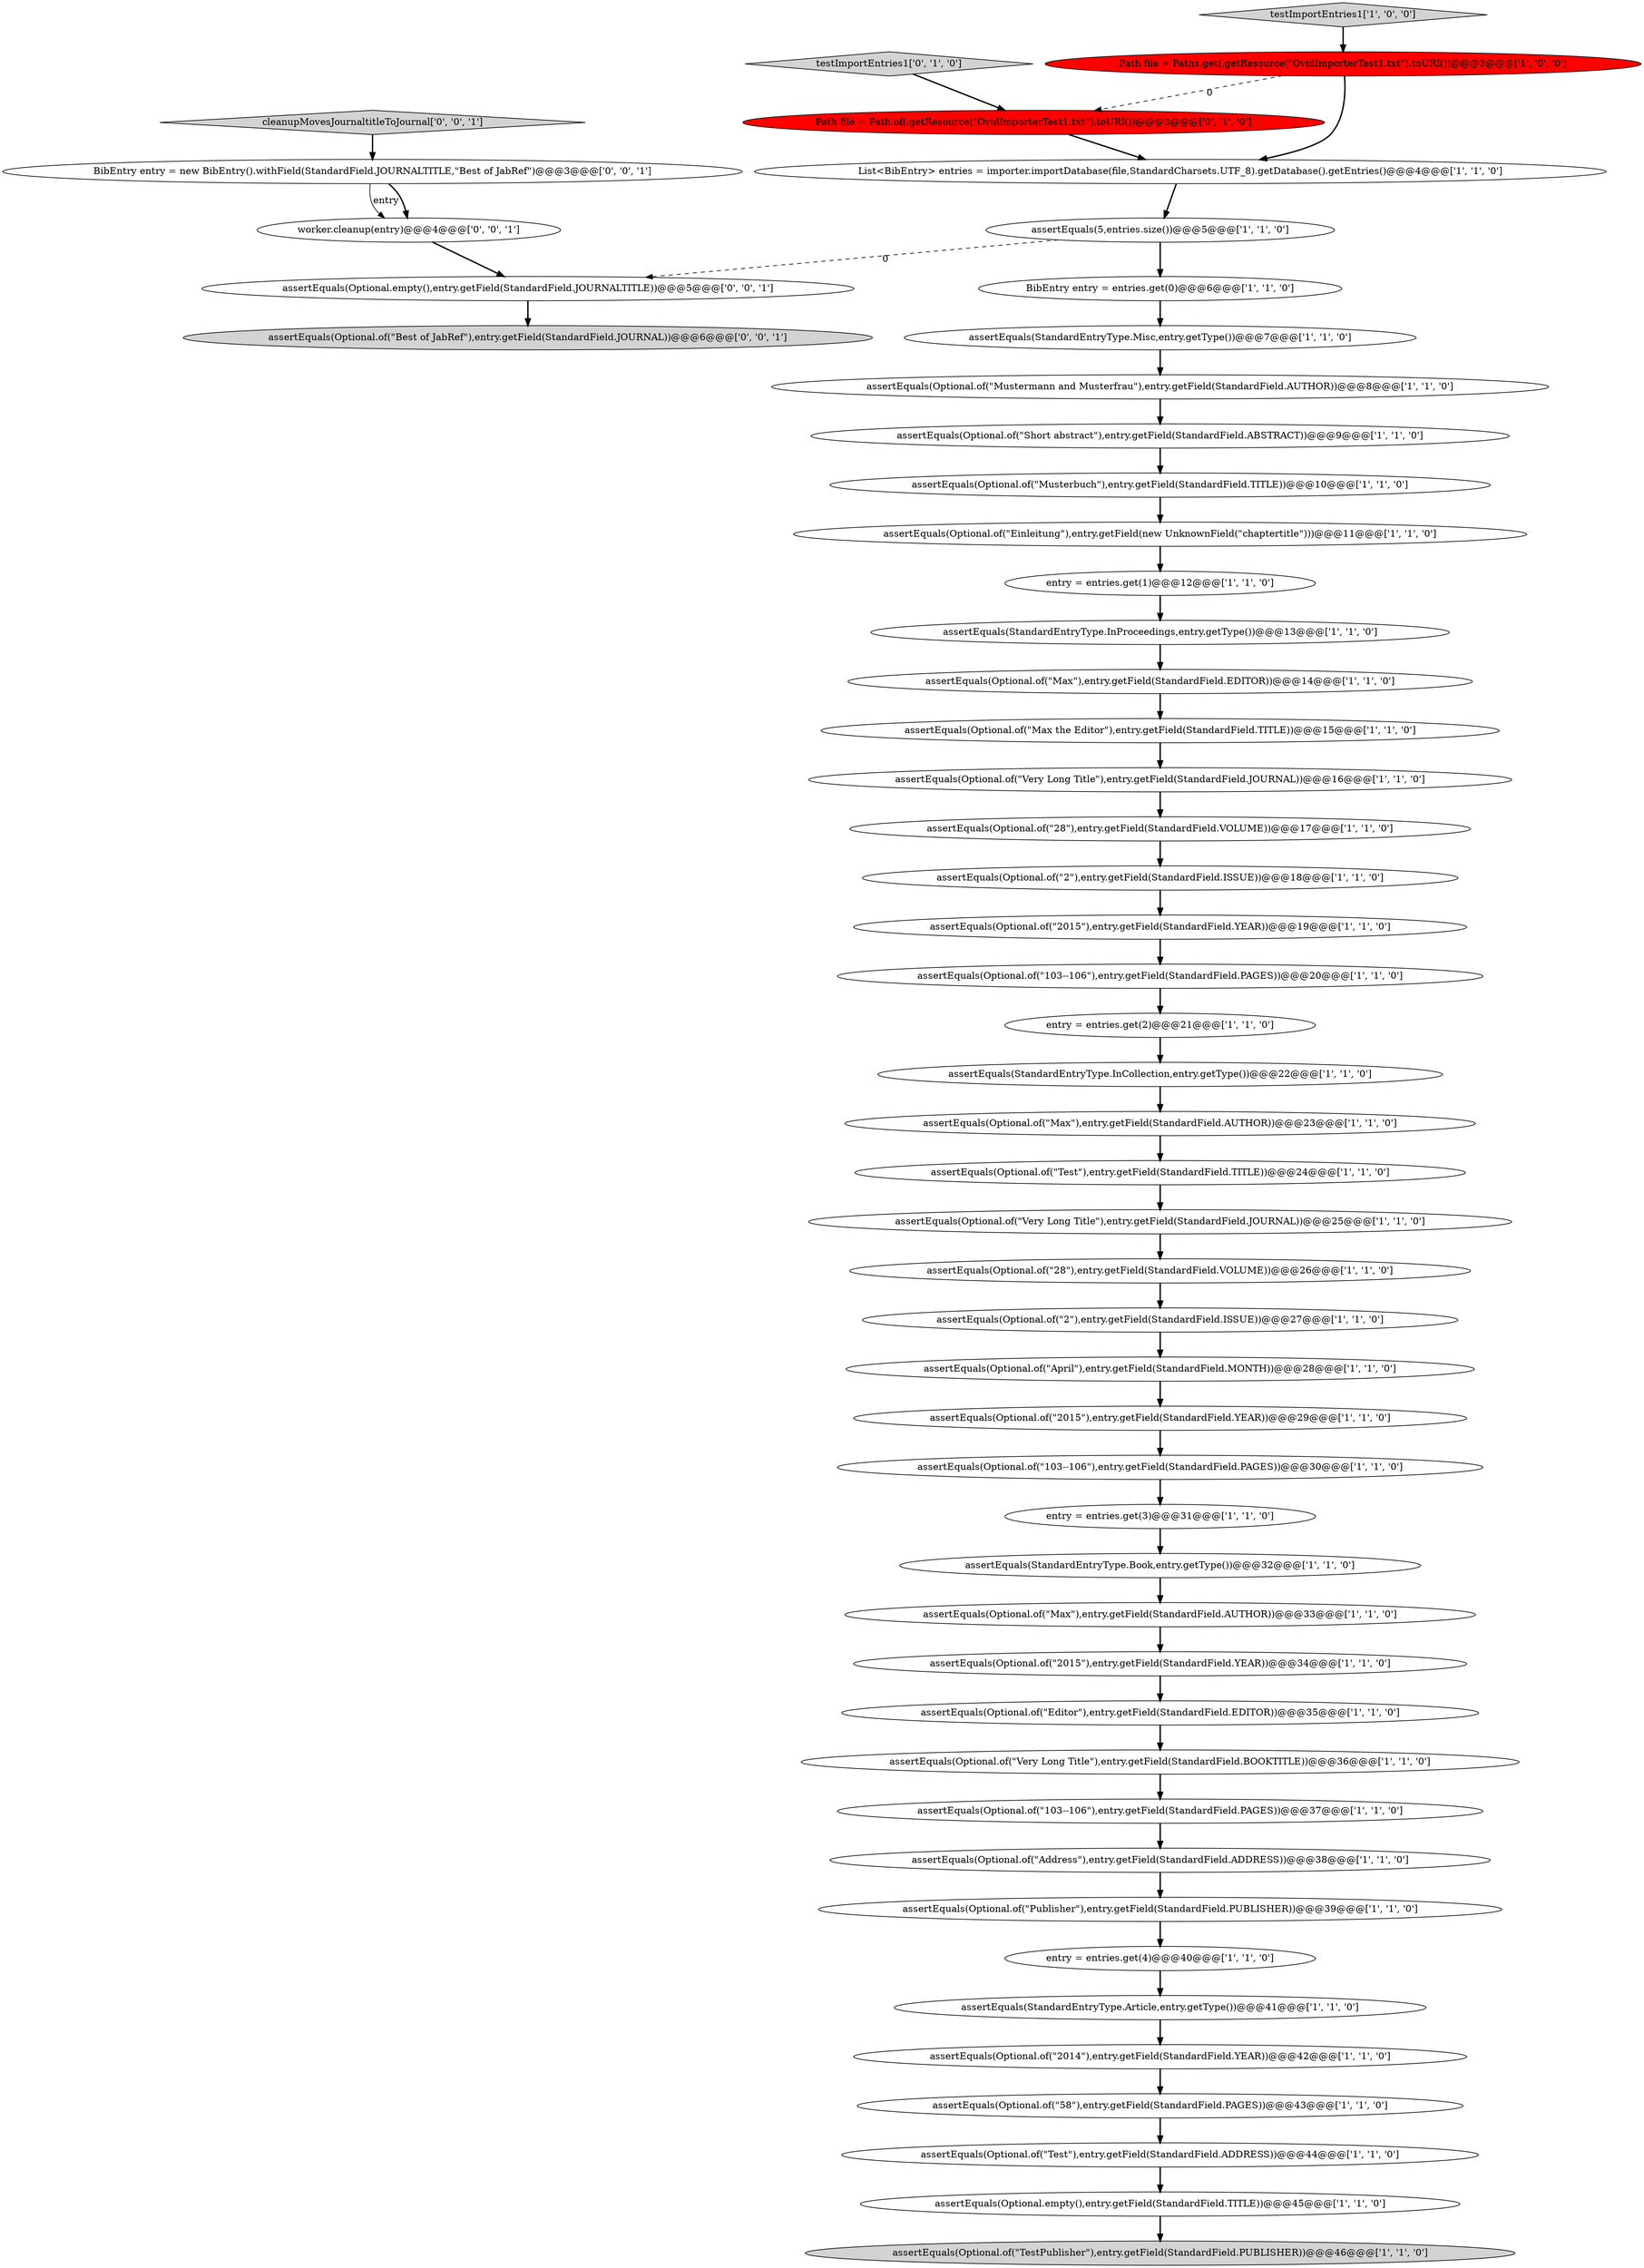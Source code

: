 digraph {
44 [style = filled, label = "Path file = Paths.get(.getResource(\"OvidImporterTest1.txt\").toURI())@@@3@@@['1', '0', '0']", fillcolor = red, shape = ellipse image = "AAA1AAABBB1BBB"];
18 [style = filled, label = "assertEquals(StandardEntryType.InCollection,entry.getType())@@@22@@@['1', '1', '0']", fillcolor = white, shape = ellipse image = "AAA0AAABBB1BBB"];
14 [style = filled, label = "assertEquals(Optional.of(\"2014\"),entry.getField(StandardField.YEAR))@@@42@@@['1', '1', '0']", fillcolor = white, shape = ellipse image = "AAA0AAABBB1BBB"];
29 [style = filled, label = "assertEquals(Optional.of(\"58\"),entry.getField(StandardField.PAGES))@@@43@@@['1', '1', '0']", fillcolor = white, shape = ellipse image = "AAA0AAABBB1BBB"];
22 [style = filled, label = "assertEquals(Optional.of(\"Max the Editor\"),entry.getField(StandardField.TITLE))@@@15@@@['1', '1', '0']", fillcolor = white, shape = ellipse image = "AAA0AAABBB1BBB"];
17 [style = filled, label = "assertEquals(Optional.of(\"Max\"),entry.getField(StandardField.AUTHOR))@@@23@@@['1', '1', '0']", fillcolor = white, shape = ellipse image = "AAA0AAABBB1BBB"];
19 [style = filled, label = "assertEquals(Optional.of(\"2015\"),entry.getField(StandardField.YEAR))@@@19@@@['1', '1', '0']", fillcolor = white, shape = ellipse image = "AAA0AAABBB1BBB"];
32 [style = filled, label = "BibEntry entry = entries.get(0)@@@6@@@['1', '1', '0']", fillcolor = white, shape = ellipse image = "AAA0AAABBB1BBB"];
30 [style = filled, label = "assertEquals(Optional.of(\"28\"),entry.getField(StandardField.VOLUME))@@@17@@@['1', '1', '0']", fillcolor = white, shape = ellipse image = "AAA0AAABBB1BBB"];
10 [style = filled, label = "assertEquals(StandardEntryType.Misc,entry.getType())@@@7@@@['1', '1', '0']", fillcolor = white, shape = ellipse image = "AAA0AAABBB1BBB"];
40 [style = filled, label = "assertEquals(Optional.of(\"Test\"),entry.getField(StandardField.TITLE))@@@24@@@['1', '1', '0']", fillcolor = white, shape = ellipse image = "AAA0AAABBB1BBB"];
42 [style = filled, label = "List<BibEntry> entries = importer.importDatabase(file,StandardCharsets.UTF_8).getDatabase().getEntries()@@@4@@@['1', '1', '0']", fillcolor = white, shape = ellipse image = "AAA0AAABBB1BBB"];
2 [style = filled, label = "assertEquals(Optional.of(\"103--106\"),entry.getField(StandardField.PAGES))@@@20@@@['1', '1', '0']", fillcolor = white, shape = ellipse image = "AAA0AAABBB1BBB"];
43 [style = filled, label = "testImportEntries1['1', '0', '0']", fillcolor = lightgray, shape = diamond image = "AAA0AAABBB1BBB"];
27 [style = filled, label = "assertEquals(Optional.of(\"2015\"),entry.getField(StandardField.YEAR))@@@29@@@['1', '1', '0']", fillcolor = white, shape = ellipse image = "AAA0AAABBB1BBB"];
34 [style = filled, label = "assertEquals(Optional.of(\"Publisher\"),entry.getField(StandardField.PUBLISHER))@@@39@@@['1', '1', '0']", fillcolor = white, shape = ellipse image = "AAA0AAABBB1BBB"];
51 [style = filled, label = "BibEntry entry = new BibEntry().withField(StandardField.JOURNALTITLE,\"Best of JabRef\")@@@3@@@['0', '0', '1']", fillcolor = white, shape = ellipse image = "AAA0AAABBB3BBB"];
13 [style = filled, label = "assertEquals(Optional.of(\"103--106\"),entry.getField(StandardField.PAGES))@@@37@@@['1', '1', '0']", fillcolor = white, shape = ellipse image = "AAA0AAABBB1BBB"];
39 [style = filled, label = "assertEquals(StandardEntryType.InProceedings,entry.getType())@@@13@@@['1', '1', '0']", fillcolor = white, shape = ellipse image = "AAA0AAABBB1BBB"];
4 [style = filled, label = "assertEquals(Optional.of(\"2015\"),entry.getField(StandardField.YEAR))@@@34@@@['1', '1', '0']", fillcolor = white, shape = ellipse image = "AAA0AAABBB1BBB"];
21 [style = filled, label = "entry = entries.get(3)@@@31@@@['1', '1', '0']", fillcolor = white, shape = ellipse image = "AAA0AAABBB1BBB"];
26 [style = filled, label = "assertEquals(Optional.of(\"2\"),entry.getField(StandardField.ISSUE))@@@27@@@['1', '1', '0']", fillcolor = white, shape = ellipse image = "AAA0AAABBB1BBB"];
35 [style = filled, label = "assertEquals(Optional.of(\"Mustermann and Musterfrau\"),entry.getField(StandardField.AUTHOR))@@@8@@@['1', '1', '0']", fillcolor = white, shape = ellipse image = "AAA0AAABBB1BBB"];
41 [style = filled, label = "assertEquals(Optional.of(\"Max\"),entry.getField(StandardField.AUTHOR))@@@33@@@['1', '1', '0']", fillcolor = white, shape = ellipse image = "AAA0AAABBB1BBB"];
47 [style = filled, label = "worker.cleanup(entry)@@@4@@@['0', '0', '1']", fillcolor = white, shape = ellipse image = "AAA0AAABBB3BBB"];
24 [style = filled, label = "assertEquals(Optional.of(\"Short abstract\"),entry.getField(StandardField.ABSTRACT))@@@9@@@['1', '1', '0']", fillcolor = white, shape = ellipse image = "AAA0AAABBB1BBB"];
12 [style = filled, label = "assertEquals(Optional.of(\"Editor\"),entry.getField(StandardField.EDITOR))@@@35@@@['1', '1', '0']", fillcolor = white, shape = ellipse image = "AAA0AAABBB1BBB"];
49 [style = filled, label = "cleanupMovesJournaltitleToJournal['0', '0', '1']", fillcolor = lightgray, shape = diamond image = "AAA0AAABBB3BBB"];
50 [style = filled, label = "assertEquals(Optional.of(\"Best of JabRef\"),entry.getField(StandardField.JOURNAL))@@@6@@@['0', '0', '1']", fillcolor = lightgray, shape = ellipse image = "AAA0AAABBB3BBB"];
16 [style = filled, label = "assertEquals(Optional.of(\"28\"),entry.getField(StandardField.VOLUME))@@@26@@@['1', '1', '0']", fillcolor = white, shape = ellipse image = "AAA0AAABBB1BBB"];
1 [style = filled, label = "assertEquals(Optional.empty(),entry.getField(StandardField.TITLE))@@@45@@@['1', '1', '0']", fillcolor = white, shape = ellipse image = "AAA0AAABBB1BBB"];
15 [style = filled, label = "assertEquals(Optional.of(\"Max\"),entry.getField(StandardField.EDITOR))@@@14@@@['1', '1', '0']", fillcolor = white, shape = ellipse image = "AAA0AAABBB1BBB"];
48 [style = filled, label = "assertEquals(Optional.empty(),entry.getField(StandardField.JOURNALTITLE))@@@5@@@['0', '0', '1']", fillcolor = white, shape = ellipse image = "AAA0AAABBB3BBB"];
36 [style = filled, label = "assertEquals(Optional.of(\"Very Long Title\"),entry.getField(StandardField.JOURNAL))@@@16@@@['1', '1', '0']", fillcolor = white, shape = ellipse image = "AAA0AAABBB1BBB"];
0 [style = filled, label = "assertEquals(Optional.of(\"April\"),entry.getField(StandardField.MONTH))@@@28@@@['1', '1', '0']", fillcolor = white, shape = ellipse image = "AAA0AAABBB1BBB"];
33 [style = filled, label = "assertEquals(StandardEntryType.Book,entry.getType())@@@32@@@['1', '1', '0']", fillcolor = white, shape = ellipse image = "AAA0AAABBB1BBB"];
38 [style = filled, label = "assertEquals(Optional.of(\"Einleitung\"),entry.getField(new UnknownField(\"chaptertitle\")))@@@11@@@['1', '1', '0']", fillcolor = white, shape = ellipse image = "AAA0AAABBB1BBB"];
6 [style = filled, label = "assertEquals(Optional.of(\"TestPublisher\"),entry.getField(StandardField.PUBLISHER))@@@46@@@['1', '1', '0']", fillcolor = lightgray, shape = ellipse image = "AAA0AAABBB1BBB"];
23 [style = filled, label = "assertEquals(Optional.of(\"2\"),entry.getField(StandardField.ISSUE))@@@18@@@['1', '1', '0']", fillcolor = white, shape = ellipse image = "AAA0AAABBB1BBB"];
7 [style = filled, label = "assertEquals(5,entries.size())@@@5@@@['1', '1', '0']", fillcolor = white, shape = ellipse image = "AAA0AAABBB1BBB"];
25 [style = filled, label = "assertEquals(Optional.of(\"Very Long Title\"),entry.getField(StandardField.JOURNAL))@@@25@@@['1', '1', '0']", fillcolor = white, shape = ellipse image = "AAA0AAABBB1BBB"];
37 [style = filled, label = "assertEquals(Optional.of(\"Test\"),entry.getField(StandardField.ADDRESS))@@@44@@@['1', '1', '0']", fillcolor = white, shape = ellipse image = "AAA0AAABBB1BBB"];
45 [style = filled, label = "Path file = Path.of(.getResource(\"OvidImporterTest1.txt\").toURI())@@@3@@@['0', '1', '0']", fillcolor = red, shape = ellipse image = "AAA1AAABBB2BBB"];
11 [style = filled, label = "assertEquals(Optional.of(\"103--106\"),entry.getField(StandardField.PAGES))@@@30@@@['1', '1', '0']", fillcolor = white, shape = ellipse image = "AAA0AAABBB1BBB"];
46 [style = filled, label = "testImportEntries1['0', '1', '0']", fillcolor = lightgray, shape = diamond image = "AAA0AAABBB2BBB"];
28 [style = filled, label = "assertEquals(Optional.of(\"Very Long Title\"),entry.getField(StandardField.BOOKTITLE))@@@36@@@['1', '1', '0']", fillcolor = white, shape = ellipse image = "AAA0AAABBB1BBB"];
5 [style = filled, label = "entry = entries.get(1)@@@12@@@['1', '1', '0']", fillcolor = white, shape = ellipse image = "AAA0AAABBB1BBB"];
20 [style = filled, label = "entry = entries.get(4)@@@40@@@['1', '1', '0']", fillcolor = white, shape = ellipse image = "AAA0AAABBB1BBB"];
3 [style = filled, label = "assertEquals(Optional.of(\"Musterbuch\"),entry.getField(StandardField.TITLE))@@@10@@@['1', '1', '0']", fillcolor = white, shape = ellipse image = "AAA0AAABBB1BBB"];
9 [style = filled, label = "entry = entries.get(2)@@@21@@@['1', '1', '0']", fillcolor = white, shape = ellipse image = "AAA0AAABBB1BBB"];
8 [style = filled, label = "assertEquals(StandardEntryType.Article,entry.getType())@@@41@@@['1', '1', '0']", fillcolor = white, shape = ellipse image = "AAA0AAABBB1BBB"];
31 [style = filled, label = "assertEquals(Optional.of(\"Address\"),entry.getField(StandardField.ADDRESS))@@@38@@@['1', '1', '0']", fillcolor = white, shape = ellipse image = "AAA0AAABBB1BBB"];
38->5 [style = bold, label=""];
7->32 [style = bold, label=""];
44->42 [style = bold, label=""];
39->15 [style = bold, label=""];
12->28 [style = bold, label=""];
34->20 [style = bold, label=""];
47->48 [style = bold, label=""];
5->39 [style = bold, label=""];
0->27 [style = bold, label=""];
51->47 [style = solid, label="entry"];
21->33 [style = bold, label=""];
11->21 [style = bold, label=""];
37->1 [style = bold, label=""];
30->23 [style = bold, label=""];
16->26 [style = bold, label=""];
18->17 [style = bold, label=""];
10->35 [style = bold, label=""];
17->40 [style = bold, label=""];
40->25 [style = bold, label=""];
33->41 [style = bold, label=""];
41->4 [style = bold, label=""];
28->13 [style = bold, label=""];
8->14 [style = bold, label=""];
48->50 [style = bold, label=""];
19->2 [style = bold, label=""];
2->9 [style = bold, label=""];
29->37 [style = bold, label=""];
49->51 [style = bold, label=""];
3->38 [style = bold, label=""];
44->45 [style = dashed, label="0"];
25->16 [style = bold, label=""];
32->10 [style = bold, label=""];
31->34 [style = bold, label=""];
15->22 [style = bold, label=""];
35->24 [style = bold, label=""];
36->30 [style = bold, label=""];
26->0 [style = bold, label=""];
20->8 [style = bold, label=""];
1->6 [style = bold, label=""];
9->18 [style = bold, label=""];
27->11 [style = bold, label=""];
7->48 [style = dashed, label="0"];
22->36 [style = bold, label=""];
23->19 [style = bold, label=""];
51->47 [style = bold, label=""];
14->29 [style = bold, label=""];
45->42 [style = bold, label=""];
4->12 [style = bold, label=""];
46->45 [style = bold, label=""];
42->7 [style = bold, label=""];
13->31 [style = bold, label=""];
43->44 [style = bold, label=""];
24->3 [style = bold, label=""];
}
